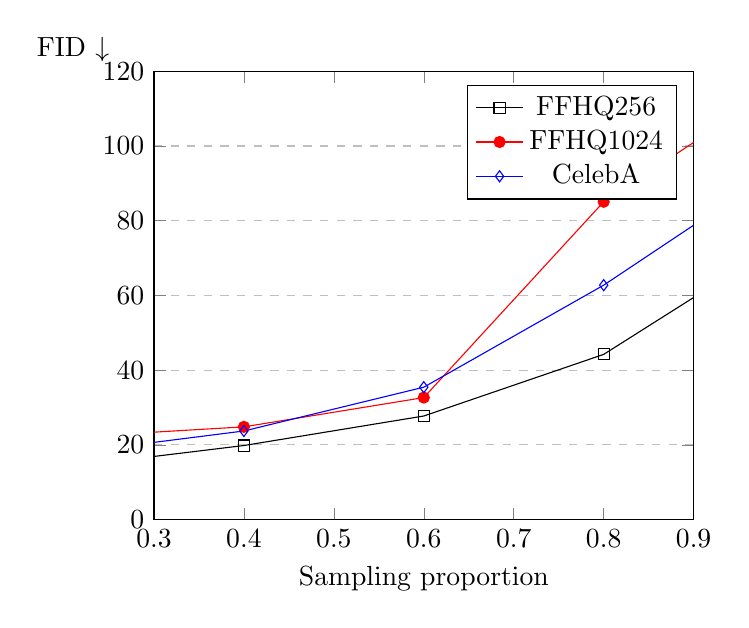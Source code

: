 \begin{tikzpicture}
\begin{axis}[
y label style={at={(axis description cs:-0.15,1.0)},rotate=-90,anchor=south},
title={},
xlabel={Sampling proportion},
ylabel={FID $\downarrow$},
xmin=0.3, xmax=0.9,
ymin=0, ymax=120,
xtick={0.3,0.4,0.5,0.6,0.7,0.8,0.9},
ytick={0,20,40,60,80,100,120},
legend pos=north east,
ymajorgrids=true,
grid style=dashed,
]\addplot[color=black, mark=square]
coordinates {(1.0, 74.663)(0.8, 44.219)(0.6, 27.725)(0.4, 19.826)(0.2, 13.977)};
\addlegendentry{FFHQ256}
\addplot[color=red, mark=*]
coordinates {(1.0, 116.816)(0.8, 85.067)(0.6, 32.659)(0.4, 24.824)(0.2, 21.98)};
\addlegendentry{FFHQ1024}
\addplot[color=blue, mark=diamond]
coordinates {(1.0, 94.837)(0.8, 62.749)(0.6, 35.435)(0.4, 23.718)(0.2, 17.615)};
\addlegendentry{CelebA}
\end{axis}
\end{tikzpicture}
